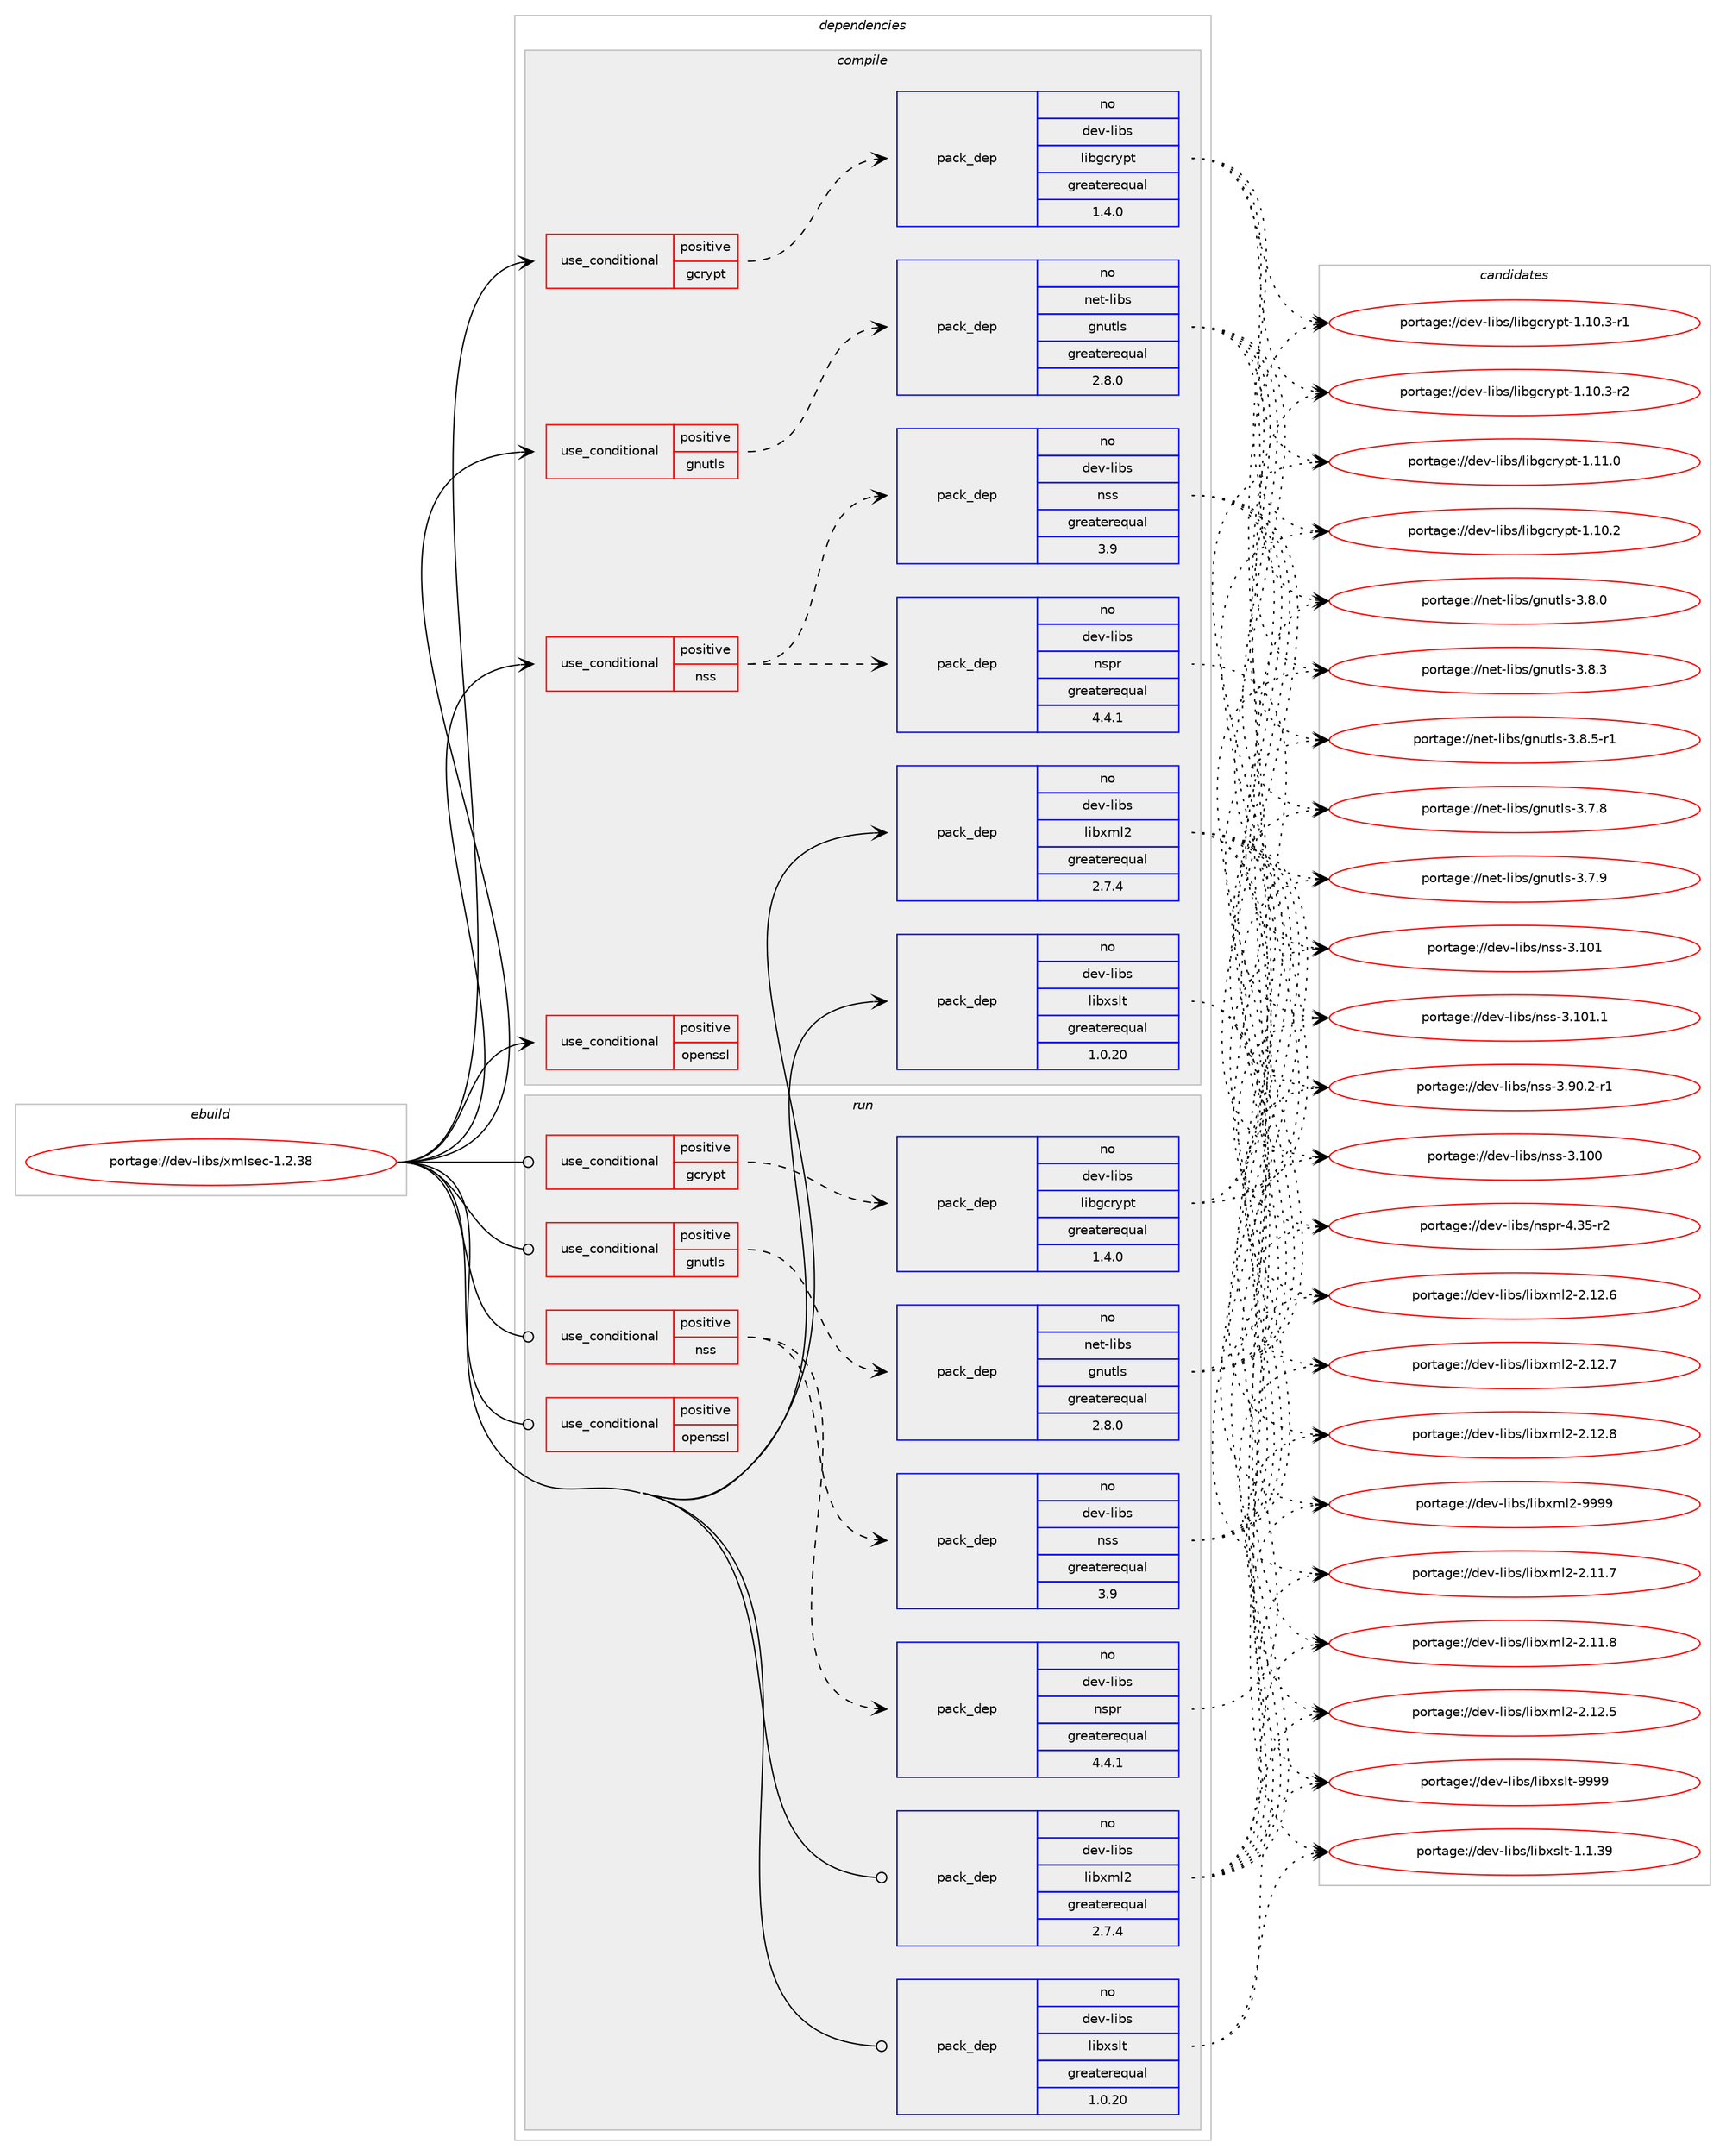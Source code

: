 digraph prolog {

# *************
# Graph options
# *************

newrank=true;
concentrate=true;
compound=true;
graph [rankdir=LR,fontname=Helvetica,fontsize=10,ranksep=1.5];#, ranksep=2.5, nodesep=0.2];
edge  [arrowhead=vee];
node  [fontname=Helvetica,fontsize=10];

# **********
# The ebuild
# **********

subgraph cluster_leftcol {
color=gray;
rank=same;
label=<<i>ebuild</i>>;
id [label="portage://dev-libs/xmlsec-1.2.38", color=red, width=4, href="../dev-libs/xmlsec-1.2.38.svg"];
}

# ****************
# The dependencies
# ****************

subgraph cluster_midcol {
color=gray;
label=<<i>dependencies</i>>;
subgraph cluster_compile {
fillcolor="#eeeeee";
style=filled;
label=<<i>compile</i>>;
subgraph cond27961 {
dependency58526 [label=<<TABLE BORDER="0" CELLBORDER="1" CELLSPACING="0" CELLPADDING="4"><TR><TD ROWSPAN="3" CELLPADDING="10">use_conditional</TD></TR><TR><TD>positive</TD></TR><TR><TD>gcrypt</TD></TR></TABLE>>, shape=none, color=red];
subgraph pack29401 {
dependency58527 [label=<<TABLE BORDER="0" CELLBORDER="1" CELLSPACING="0" CELLPADDING="4" WIDTH="220"><TR><TD ROWSPAN="6" CELLPADDING="30">pack_dep</TD></TR><TR><TD WIDTH="110">no</TD></TR><TR><TD>dev-libs</TD></TR><TR><TD>libgcrypt</TD></TR><TR><TD>greaterequal</TD></TR><TR><TD>1.4.0</TD></TR></TABLE>>, shape=none, color=blue];
}
dependency58526:e -> dependency58527:w [weight=20,style="dashed",arrowhead="vee"];
}
id:e -> dependency58526:w [weight=20,style="solid",arrowhead="vee"];
subgraph cond27962 {
dependency58528 [label=<<TABLE BORDER="0" CELLBORDER="1" CELLSPACING="0" CELLPADDING="4"><TR><TD ROWSPAN="3" CELLPADDING="10">use_conditional</TD></TR><TR><TD>positive</TD></TR><TR><TD>gnutls</TD></TR></TABLE>>, shape=none, color=red];
subgraph pack29402 {
dependency58529 [label=<<TABLE BORDER="0" CELLBORDER="1" CELLSPACING="0" CELLPADDING="4" WIDTH="220"><TR><TD ROWSPAN="6" CELLPADDING="30">pack_dep</TD></TR><TR><TD WIDTH="110">no</TD></TR><TR><TD>net-libs</TD></TR><TR><TD>gnutls</TD></TR><TR><TD>greaterequal</TD></TR><TR><TD>2.8.0</TD></TR></TABLE>>, shape=none, color=blue];
}
dependency58528:e -> dependency58529:w [weight=20,style="dashed",arrowhead="vee"];
}
id:e -> dependency58528:w [weight=20,style="solid",arrowhead="vee"];
subgraph cond27963 {
dependency58530 [label=<<TABLE BORDER="0" CELLBORDER="1" CELLSPACING="0" CELLPADDING="4"><TR><TD ROWSPAN="3" CELLPADDING="10">use_conditional</TD></TR><TR><TD>positive</TD></TR><TR><TD>nss</TD></TR></TABLE>>, shape=none, color=red];
subgraph pack29403 {
dependency58531 [label=<<TABLE BORDER="0" CELLBORDER="1" CELLSPACING="0" CELLPADDING="4" WIDTH="220"><TR><TD ROWSPAN="6" CELLPADDING="30">pack_dep</TD></TR><TR><TD WIDTH="110">no</TD></TR><TR><TD>dev-libs</TD></TR><TR><TD>nspr</TD></TR><TR><TD>greaterequal</TD></TR><TR><TD>4.4.1</TD></TR></TABLE>>, shape=none, color=blue];
}
dependency58530:e -> dependency58531:w [weight=20,style="dashed",arrowhead="vee"];
subgraph pack29404 {
dependency58532 [label=<<TABLE BORDER="0" CELLBORDER="1" CELLSPACING="0" CELLPADDING="4" WIDTH="220"><TR><TD ROWSPAN="6" CELLPADDING="30">pack_dep</TD></TR><TR><TD WIDTH="110">no</TD></TR><TR><TD>dev-libs</TD></TR><TR><TD>nss</TD></TR><TR><TD>greaterequal</TD></TR><TR><TD>3.9</TD></TR></TABLE>>, shape=none, color=blue];
}
dependency58530:e -> dependency58532:w [weight=20,style="dashed",arrowhead="vee"];
}
id:e -> dependency58530:w [weight=20,style="solid",arrowhead="vee"];
subgraph cond27964 {
dependency58533 [label=<<TABLE BORDER="0" CELLBORDER="1" CELLSPACING="0" CELLPADDING="4"><TR><TD ROWSPAN="3" CELLPADDING="10">use_conditional</TD></TR><TR><TD>positive</TD></TR><TR><TD>openssl</TD></TR></TABLE>>, shape=none, color=red];
# *** BEGIN UNKNOWN DEPENDENCY TYPE (TODO) ***
# dependency58533 -> package_dependency(portage://dev-libs/xmlsec-1.2.38,install,no,dev-libs,openssl,none,[,,],any_same_slot,[])
# *** END UNKNOWN DEPENDENCY TYPE (TODO) ***

}
id:e -> dependency58533:w [weight=20,style="solid",arrowhead="vee"];
# *** BEGIN UNKNOWN DEPENDENCY TYPE (TODO) ***
# id -> package_dependency(portage://dev-libs/xmlsec-1.2.38,install,no,dev-libs,libltdl,none,[,,],[],[])
# *** END UNKNOWN DEPENDENCY TYPE (TODO) ***

subgraph pack29405 {
dependency58534 [label=<<TABLE BORDER="0" CELLBORDER="1" CELLSPACING="0" CELLPADDING="4" WIDTH="220"><TR><TD ROWSPAN="6" CELLPADDING="30">pack_dep</TD></TR><TR><TD WIDTH="110">no</TD></TR><TR><TD>dev-libs</TD></TR><TR><TD>libxml2</TD></TR><TR><TD>greaterequal</TD></TR><TR><TD>2.7.4</TD></TR></TABLE>>, shape=none, color=blue];
}
id:e -> dependency58534:w [weight=20,style="solid",arrowhead="vee"];
subgraph pack29406 {
dependency58535 [label=<<TABLE BORDER="0" CELLBORDER="1" CELLSPACING="0" CELLPADDING="4" WIDTH="220"><TR><TD ROWSPAN="6" CELLPADDING="30">pack_dep</TD></TR><TR><TD WIDTH="110">no</TD></TR><TR><TD>dev-libs</TD></TR><TR><TD>libxslt</TD></TR><TR><TD>greaterequal</TD></TR><TR><TD>1.0.20</TD></TR></TABLE>>, shape=none, color=blue];
}
id:e -> dependency58535:w [weight=20,style="solid",arrowhead="vee"];
}
subgraph cluster_compileandrun {
fillcolor="#eeeeee";
style=filled;
label=<<i>compile and run</i>>;
}
subgraph cluster_run {
fillcolor="#eeeeee";
style=filled;
label=<<i>run</i>>;
subgraph cond27965 {
dependency58536 [label=<<TABLE BORDER="0" CELLBORDER="1" CELLSPACING="0" CELLPADDING="4"><TR><TD ROWSPAN="3" CELLPADDING="10">use_conditional</TD></TR><TR><TD>positive</TD></TR><TR><TD>gcrypt</TD></TR></TABLE>>, shape=none, color=red];
subgraph pack29407 {
dependency58537 [label=<<TABLE BORDER="0" CELLBORDER="1" CELLSPACING="0" CELLPADDING="4" WIDTH="220"><TR><TD ROWSPAN="6" CELLPADDING="30">pack_dep</TD></TR><TR><TD WIDTH="110">no</TD></TR><TR><TD>dev-libs</TD></TR><TR><TD>libgcrypt</TD></TR><TR><TD>greaterequal</TD></TR><TR><TD>1.4.0</TD></TR></TABLE>>, shape=none, color=blue];
}
dependency58536:e -> dependency58537:w [weight=20,style="dashed",arrowhead="vee"];
}
id:e -> dependency58536:w [weight=20,style="solid",arrowhead="odot"];
subgraph cond27966 {
dependency58538 [label=<<TABLE BORDER="0" CELLBORDER="1" CELLSPACING="0" CELLPADDING="4"><TR><TD ROWSPAN="3" CELLPADDING="10">use_conditional</TD></TR><TR><TD>positive</TD></TR><TR><TD>gnutls</TD></TR></TABLE>>, shape=none, color=red];
subgraph pack29408 {
dependency58539 [label=<<TABLE BORDER="0" CELLBORDER="1" CELLSPACING="0" CELLPADDING="4" WIDTH="220"><TR><TD ROWSPAN="6" CELLPADDING="30">pack_dep</TD></TR><TR><TD WIDTH="110">no</TD></TR><TR><TD>net-libs</TD></TR><TR><TD>gnutls</TD></TR><TR><TD>greaterequal</TD></TR><TR><TD>2.8.0</TD></TR></TABLE>>, shape=none, color=blue];
}
dependency58538:e -> dependency58539:w [weight=20,style="dashed",arrowhead="vee"];
}
id:e -> dependency58538:w [weight=20,style="solid",arrowhead="odot"];
subgraph cond27967 {
dependency58540 [label=<<TABLE BORDER="0" CELLBORDER="1" CELLSPACING="0" CELLPADDING="4"><TR><TD ROWSPAN="3" CELLPADDING="10">use_conditional</TD></TR><TR><TD>positive</TD></TR><TR><TD>nss</TD></TR></TABLE>>, shape=none, color=red];
subgraph pack29409 {
dependency58541 [label=<<TABLE BORDER="0" CELLBORDER="1" CELLSPACING="0" CELLPADDING="4" WIDTH="220"><TR><TD ROWSPAN="6" CELLPADDING="30">pack_dep</TD></TR><TR><TD WIDTH="110">no</TD></TR><TR><TD>dev-libs</TD></TR><TR><TD>nspr</TD></TR><TR><TD>greaterequal</TD></TR><TR><TD>4.4.1</TD></TR></TABLE>>, shape=none, color=blue];
}
dependency58540:e -> dependency58541:w [weight=20,style="dashed",arrowhead="vee"];
subgraph pack29410 {
dependency58542 [label=<<TABLE BORDER="0" CELLBORDER="1" CELLSPACING="0" CELLPADDING="4" WIDTH="220"><TR><TD ROWSPAN="6" CELLPADDING="30">pack_dep</TD></TR><TR><TD WIDTH="110">no</TD></TR><TR><TD>dev-libs</TD></TR><TR><TD>nss</TD></TR><TR><TD>greaterequal</TD></TR><TR><TD>3.9</TD></TR></TABLE>>, shape=none, color=blue];
}
dependency58540:e -> dependency58542:w [weight=20,style="dashed",arrowhead="vee"];
}
id:e -> dependency58540:w [weight=20,style="solid",arrowhead="odot"];
subgraph cond27968 {
dependency58543 [label=<<TABLE BORDER="0" CELLBORDER="1" CELLSPACING="0" CELLPADDING="4"><TR><TD ROWSPAN="3" CELLPADDING="10">use_conditional</TD></TR><TR><TD>positive</TD></TR><TR><TD>openssl</TD></TR></TABLE>>, shape=none, color=red];
# *** BEGIN UNKNOWN DEPENDENCY TYPE (TODO) ***
# dependency58543 -> package_dependency(portage://dev-libs/xmlsec-1.2.38,run,no,dev-libs,openssl,none,[,,],any_same_slot,[])
# *** END UNKNOWN DEPENDENCY TYPE (TODO) ***

}
id:e -> dependency58543:w [weight=20,style="solid",arrowhead="odot"];
# *** BEGIN UNKNOWN DEPENDENCY TYPE (TODO) ***
# id -> package_dependency(portage://dev-libs/xmlsec-1.2.38,run,no,dev-libs,libltdl,none,[,,],[],[])
# *** END UNKNOWN DEPENDENCY TYPE (TODO) ***

subgraph pack29411 {
dependency58544 [label=<<TABLE BORDER="0" CELLBORDER="1" CELLSPACING="0" CELLPADDING="4" WIDTH="220"><TR><TD ROWSPAN="6" CELLPADDING="30">pack_dep</TD></TR><TR><TD WIDTH="110">no</TD></TR><TR><TD>dev-libs</TD></TR><TR><TD>libxml2</TD></TR><TR><TD>greaterequal</TD></TR><TR><TD>2.7.4</TD></TR></TABLE>>, shape=none, color=blue];
}
id:e -> dependency58544:w [weight=20,style="solid",arrowhead="odot"];
subgraph pack29412 {
dependency58545 [label=<<TABLE BORDER="0" CELLBORDER="1" CELLSPACING="0" CELLPADDING="4" WIDTH="220"><TR><TD ROWSPAN="6" CELLPADDING="30">pack_dep</TD></TR><TR><TD WIDTH="110">no</TD></TR><TR><TD>dev-libs</TD></TR><TR><TD>libxslt</TD></TR><TR><TD>greaterequal</TD></TR><TR><TD>1.0.20</TD></TR></TABLE>>, shape=none, color=blue];
}
id:e -> dependency58545:w [weight=20,style="solid",arrowhead="odot"];
}
}

# **************
# The candidates
# **************

subgraph cluster_choices {
rank=same;
color=gray;
label=<<i>candidates</i>>;

subgraph choice29401 {
color=black;
nodesep=1;
choice100101118451081059811547108105981039911412111211645494649484650 [label="portage://dev-libs/libgcrypt-1.10.2", color=red, width=4,href="../dev-libs/libgcrypt-1.10.2.svg"];
choice1001011184510810598115471081059810399114121112116454946494846514511449 [label="portage://dev-libs/libgcrypt-1.10.3-r1", color=red, width=4,href="../dev-libs/libgcrypt-1.10.3-r1.svg"];
choice1001011184510810598115471081059810399114121112116454946494846514511450 [label="portage://dev-libs/libgcrypt-1.10.3-r2", color=red, width=4,href="../dev-libs/libgcrypt-1.10.3-r2.svg"];
choice100101118451081059811547108105981039911412111211645494649494648 [label="portage://dev-libs/libgcrypt-1.11.0", color=red, width=4,href="../dev-libs/libgcrypt-1.11.0.svg"];
dependency58527:e -> choice100101118451081059811547108105981039911412111211645494649484650:w [style=dotted,weight="100"];
dependency58527:e -> choice1001011184510810598115471081059810399114121112116454946494846514511449:w [style=dotted,weight="100"];
dependency58527:e -> choice1001011184510810598115471081059810399114121112116454946494846514511450:w [style=dotted,weight="100"];
dependency58527:e -> choice100101118451081059811547108105981039911412111211645494649494648:w [style=dotted,weight="100"];
}
subgraph choice29402 {
color=black;
nodesep=1;
choice110101116451081059811547103110117116108115455146554656 [label="portage://net-libs/gnutls-3.7.8", color=red, width=4,href="../net-libs/gnutls-3.7.8.svg"];
choice110101116451081059811547103110117116108115455146554657 [label="portage://net-libs/gnutls-3.7.9", color=red, width=4,href="../net-libs/gnutls-3.7.9.svg"];
choice110101116451081059811547103110117116108115455146564648 [label="portage://net-libs/gnutls-3.8.0", color=red, width=4,href="../net-libs/gnutls-3.8.0.svg"];
choice110101116451081059811547103110117116108115455146564651 [label="portage://net-libs/gnutls-3.8.3", color=red, width=4,href="../net-libs/gnutls-3.8.3.svg"];
choice1101011164510810598115471031101171161081154551465646534511449 [label="portage://net-libs/gnutls-3.8.5-r1", color=red, width=4,href="../net-libs/gnutls-3.8.5-r1.svg"];
dependency58529:e -> choice110101116451081059811547103110117116108115455146554656:w [style=dotted,weight="100"];
dependency58529:e -> choice110101116451081059811547103110117116108115455146554657:w [style=dotted,weight="100"];
dependency58529:e -> choice110101116451081059811547103110117116108115455146564648:w [style=dotted,weight="100"];
dependency58529:e -> choice110101116451081059811547103110117116108115455146564651:w [style=dotted,weight="100"];
dependency58529:e -> choice1101011164510810598115471031101171161081154551465646534511449:w [style=dotted,weight="100"];
}
subgraph choice29403 {
color=black;
nodesep=1;
choice10010111845108105981154711011511211445524651534511450 [label="portage://dev-libs/nspr-4.35-r2", color=red, width=4,href="../dev-libs/nspr-4.35-r2.svg"];
dependency58531:e -> choice10010111845108105981154711011511211445524651534511450:w [style=dotted,weight="100"];
}
subgraph choice29404 {
color=black;
nodesep=1;
choice100101118451081059811547110115115455146494848 [label="portage://dev-libs/nss-3.100", color=red, width=4,href="../dev-libs/nss-3.100.svg"];
choice100101118451081059811547110115115455146494849 [label="portage://dev-libs/nss-3.101", color=red, width=4,href="../dev-libs/nss-3.101.svg"];
choice1001011184510810598115471101151154551464948494649 [label="portage://dev-libs/nss-3.101.1", color=red, width=4,href="../dev-libs/nss-3.101.1.svg"];
choice100101118451081059811547110115115455146574846504511449 [label="portage://dev-libs/nss-3.90.2-r1", color=red, width=4,href="../dev-libs/nss-3.90.2-r1.svg"];
dependency58532:e -> choice100101118451081059811547110115115455146494848:w [style=dotted,weight="100"];
dependency58532:e -> choice100101118451081059811547110115115455146494849:w [style=dotted,weight="100"];
dependency58532:e -> choice1001011184510810598115471101151154551464948494649:w [style=dotted,weight="100"];
dependency58532:e -> choice100101118451081059811547110115115455146574846504511449:w [style=dotted,weight="100"];
}
subgraph choice29405 {
color=black;
nodesep=1;
choice100101118451081059811547108105981201091085045504649494655 [label="portage://dev-libs/libxml2-2.11.7", color=red, width=4,href="../dev-libs/libxml2-2.11.7.svg"];
choice100101118451081059811547108105981201091085045504649494656 [label="portage://dev-libs/libxml2-2.11.8", color=red, width=4,href="../dev-libs/libxml2-2.11.8.svg"];
choice100101118451081059811547108105981201091085045504649504653 [label="portage://dev-libs/libxml2-2.12.5", color=red, width=4,href="../dev-libs/libxml2-2.12.5.svg"];
choice100101118451081059811547108105981201091085045504649504654 [label="portage://dev-libs/libxml2-2.12.6", color=red, width=4,href="../dev-libs/libxml2-2.12.6.svg"];
choice100101118451081059811547108105981201091085045504649504655 [label="portage://dev-libs/libxml2-2.12.7", color=red, width=4,href="../dev-libs/libxml2-2.12.7.svg"];
choice100101118451081059811547108105981201091085045504649504656 [label="portage://dev-libs/libxml2-2.12.8", color=red, width=4,href="../dev-libs/libxml2-2.12.8.svg"];
choice10010111845108105981154710810598120109108504557575757 [label="portage://dev-libs/libxml2-9999", color=red, width=4,href="../dev-libs/libxml2-9999.svg"];
dependency58534:e -> choice100101118451081059811547108105981201091085045504649494655:w [style=dotted,weight="100"];
dependency58534:e -> choice100101118451081059811547108105981201091085045504649494656:w [style=dotted,weight="100"];
dependency58534:e -> choice100101118451081059811547108105981201091085045504649504653:w [style=dotted,weight="100"];
dependency58534:e -> choice100101118451081059811547108105981201091085045504649504654:w [style=dotted,weight="100"];
dependency58534:e -> choice100101118451081059811547108105981201091085045504649504655:w [style=dotted,weight="100"];
dependency58534:e -> choice100101118451081059811547108105981201091085045504649504656:w [style=dotted,weight="100"];
dependency58534:e -> choice10010111845108105981154710810598120109108504557575757:w [style=dotted,weight="100"];
}
subgraph choice29406 {
color=black;
nodesep=1;
choice1001011184510810598115471081059812011510811645494649465157 [label="portage://dev-libs/libxslt-1.1.39", color=red, width=4,href="../dev-libs/libxslt-1.1.39.svg"];
choice100101118451081059811547108105981201151081164557575757 [label="portage://dev-libs/libxslt-9999", color=red, width=4,href="../dev-libs/libxslt-9999.svg"];
dependency58535:e -> choice1001011184510810598115471081059812011510811645494649465157:w [style=dotted,weight="100"];
dependency58535:e -> choice100101118451081059811547108105981201151081164557575757:w [style=dotted,weight="100"];
}
subgraph choice29407 {
color=black;
nodesep=1;
choice100101118451081059811547108105981039911412111211645494649484650 [label="portage://dev-libs/libgcrypt-1.10.2", color=red, width=4,href="../dev-libs/libgcrypt-1.10.2.svg"];
choice1001011184510810598115471081059810399114121112116454946494846514511449 [label="portage://dev-libs/libgcrypt-1.10.3-r1", color=red, width=4,href="../dev-libs/libgcrypt-1.10.3-r1.svg"];
choice1001011184510810598115471081059810399114121112116454946494846514511450 [label="portage://dev-libs/libgcrypt-1.10.3-r2", color=red, width=4,href="../dev-libs/libgcrypt-1.10.3-r2.svg"];
choice100101118451081059811547108105981039911412111211645494649494648 [label="portage://dev-libs/libgcrypt-1.11.0", color=red, width=4,href="../dev-libs/libgcrypt-1.11.0.svg"];
dependency58537:e -> choice100101118451081059811547108105981039911412111211645494649484650:w [style=dotted,weight="100"];
dependency58537:e -> choice1001011184510810598115471081059810399114121112116454946494846514511449:w [style=dotted,weight="100"];
dependency58537:e -> choice1001011184510810598115471081059810399114121112116454946494846514511450:w [style=dotted,weight="100"];
dependency58537:e -> choice100101118451081059811547108105981039911412111211645494649494648:w [style=dotted,weight="100"];
}
subgraph choice29408 {
color=black;
nodesep=1;
choice110101116451081059811547103110117116108115455146554656 [label="portage://net-libs/gnutls-3.7.8", color=red, width=4,href="../net-libs/gnutls-3.7.8.svg"];
choice110101116451081059811547103110117116108115455146554657 [label="portage://net-libs/gnutls-3.7.9", color=red, width=4,href="../net-libs/gnutls-3.7.9.svg"];
choice110101116451081059811547103110117116108115455146564648 [label="portage://net-libs/gnutls-3.8.0", color=red, width=4,href="../net-libs/gnutls-3.8.0.svg"];
choice110101116451081059811547103110117116108115455146564651 [label="portage://net-libs/gnutls-3.8.3", color=red, width=4,href="../net-libs/gnutls-3.8.3.svg"];
choice1101011164510810598115471031101171161081154551465646534511449 [label="portage://net-libs/gnutls-3.8.5-r1", color=red, width=4,href="../net-libs/gnutls-3.8.5-r1.svg"];
dependency58539:e -> choice110101116451081059811547103110117116108115455146554656:w [style=dotted,weight="100"];
dependency58539:e -> choice110101116451081059811547103110117116108115455146554657:w [style=dotted,weight="100"];
dependency58539:e -> choice110101116451081059811547103110117116108115455146564648:w [style=dotted,weight="100"];
dependency58539:e -> choice110101116451081059811547103110117116108115455146564651:w [style=dotted,weight="100"];
dependency58539:e -> choice1101011164510810598115471031101171161081154551465646534511449:w [style=dotted,weight="100"];
}
subgraph choice29409 {
color=black;
nodesep=1;
choice10010111845108105981154711011511211445524651534511450 [label="portage://dev-libs/nspr-4.35-r2", color=red, width=4,href="../dev-libs/nspr-4.35-r2.svg"];
dependency58541:e -> choice10010111845108105981154711011511211445524651534511450:w [style=dotted,weight="100"];
}
subgraph choice29410 {
color=black;
nodesep=1;
choice100101118451081059811547110115115455146494848 [label="portage://dev-libs/nss-3.100", color=red, width=4,href="../dev-libs/nss-3.100.svg"];
choice100101118451081059811547110115115455146494849 [label="portage://dev-libs/nss-3.101", color=red, width=4,href="../dev-libs/nss-3.101.svg"];
choice1001011184510810598115471101151154551464948494649 [label="portage://dev-libs/nss-3.101.1", color=red, width=4,href="../dev-libs/nss-3.101.1.svg"];
choice100101118451081059811547110115115455146574846504511449 [label="portage://dev-libs/nss-3.90.2-r1", color=red, width=4,href="../dev-libs/nss-3.90.2-r1.svg"];
dependency58542:e -> choice100101118451081059811547110115115455146494848:w [style=dotted,weight="100"];
dependency58542:e -> choice100101118451081059811547110115115455146494849:w [style=dotted,weight="100"];
dependency58542:e -> choice1001011184510810598115471101151154551464948494649:w [style=dotted,weight="100"];
dependency58542:e -> choice100101118451081059811547110115115455146574846504511449:w [style=dotted,weight="100"];
}
subgraph choice29411 {
color=black;
nodesep=1;
choice100101118451081059811547108105981201091085045504649494655 [label="portage://dev-libs/libxml2-2.11.7", color=red, width=4,href="../dev-libs/libxml2-2.11.7.svg"];
choice100101118451081059811547108105981201091085045504649494656 [label="portage://dev-libs/libxml2-2.11.8", color=red, width=4,href="../dev-libs/libxml2-2.11.8.svg"];
choice100101118451081059811547108105981201091085045504649504653 [label="portage://dev-libs/libxml2-2.12.5", color=red, width=4,href="../dev-libs/libxml2-2.12.5.svg"];
choice100101118451081059811547108105981201091085045504649504654 [label="portage://dev-libs/libxml2-2.12.6", color=red, width=4,href="../dev-libs/libxml2-2.12.6.svg"];
choice100101118451081059811547108105981201091085045504649504655 [label="portage://dev-libs/libxml2-2.12.7", color=red, width=4,href="../dev-libs/libxml2-2.12.7.svg"];
choice100101118451081059811547108105981201091085045504649504656 [label="portage://dev-libs/libxml2-2.12.8", color=red, width=4,href="../dev-libs/libxml2-2.12.8.svg"];
choice10010111845108105981154710810598120109108504557575757 [label="portage://dev-libs/libxml2-9999", color=red, width=4,href="../dev-libs/libxml2-9999.svg"];
dependency58544:e -> choice100101118451081059811547108105981201091085045504649494655:w [style=dotted,weight="100"];
dependency58544:e -> choice100101118451081059811547108105981201091085045504649494656:w [style=dotted,weight="100"];
dependency58544:e -> choice100101118451081059811547108105981201091085045504649504653:w [style=dotted,weight="100"];
dependency58544:e -> choice100101118451081059811547108105981201091085045504649504654:w [style=dotted,weight="100"];
dependency58544:e -> choice100101118451081059811547108105981201091085045504649504655:w [style=dotted,weight="100"];
dependency58544:e -> choice100101118451081059811547108105981201091085045504649504656:w [style=dotted,weight="100"];
dependency58544:e -> choice10010111845108105981154710810598120109108504557575757:w [style=dotted,weight="100"];
}
subgraph choice29412 {
color=black;
nodesep=1;
choice1001011184510810598115471081059812011510811645494649465157 [label="portage://dev-libs/libxslt-1.1.39", color=red, width=4,href="../dev-libs/libxslt-1.1.39.svg"];
choice100101118451081059811547108105981201151081164557575757 [label="portage://dev-libs/libxslt-9999", color=red, width=4,href="../dev-libs/libxslt-9999.svg"];
dependency58545:e -> choice1001011184510810598115471081059812011510811645494649465157:w [style=dotted,weight="100"];
dependency58545:e -> choice100101118451081059811547108105981201151081164557575757:w [style=dotted,weight="100"];
}
}

}
